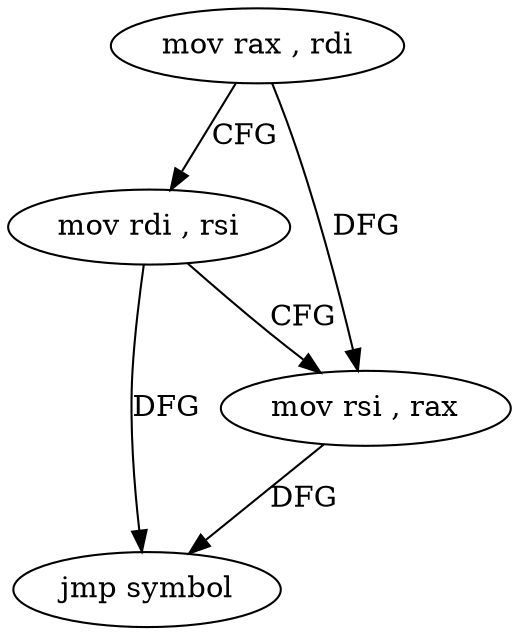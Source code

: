 digraph "func" {
"4225184" [label = "mov rax , rdi" ]
"4225187" [label = "mov rdi , rsi" ]
"4225190" [label = "mov rsi , rax" ]
"4225193" [label = "jmp symbol" ]
"4225184" -> "4225187" [ label = "CFG" ]
"4225184" -> "4225190" [ label = "DFG" ]
"4225187" -> "4225190" [ label = "CFG" ]
"4225187" -> "4225193" [ label = "DFG" ]
"4225190" -> "4225193" [ label = "DFG" ]
}
